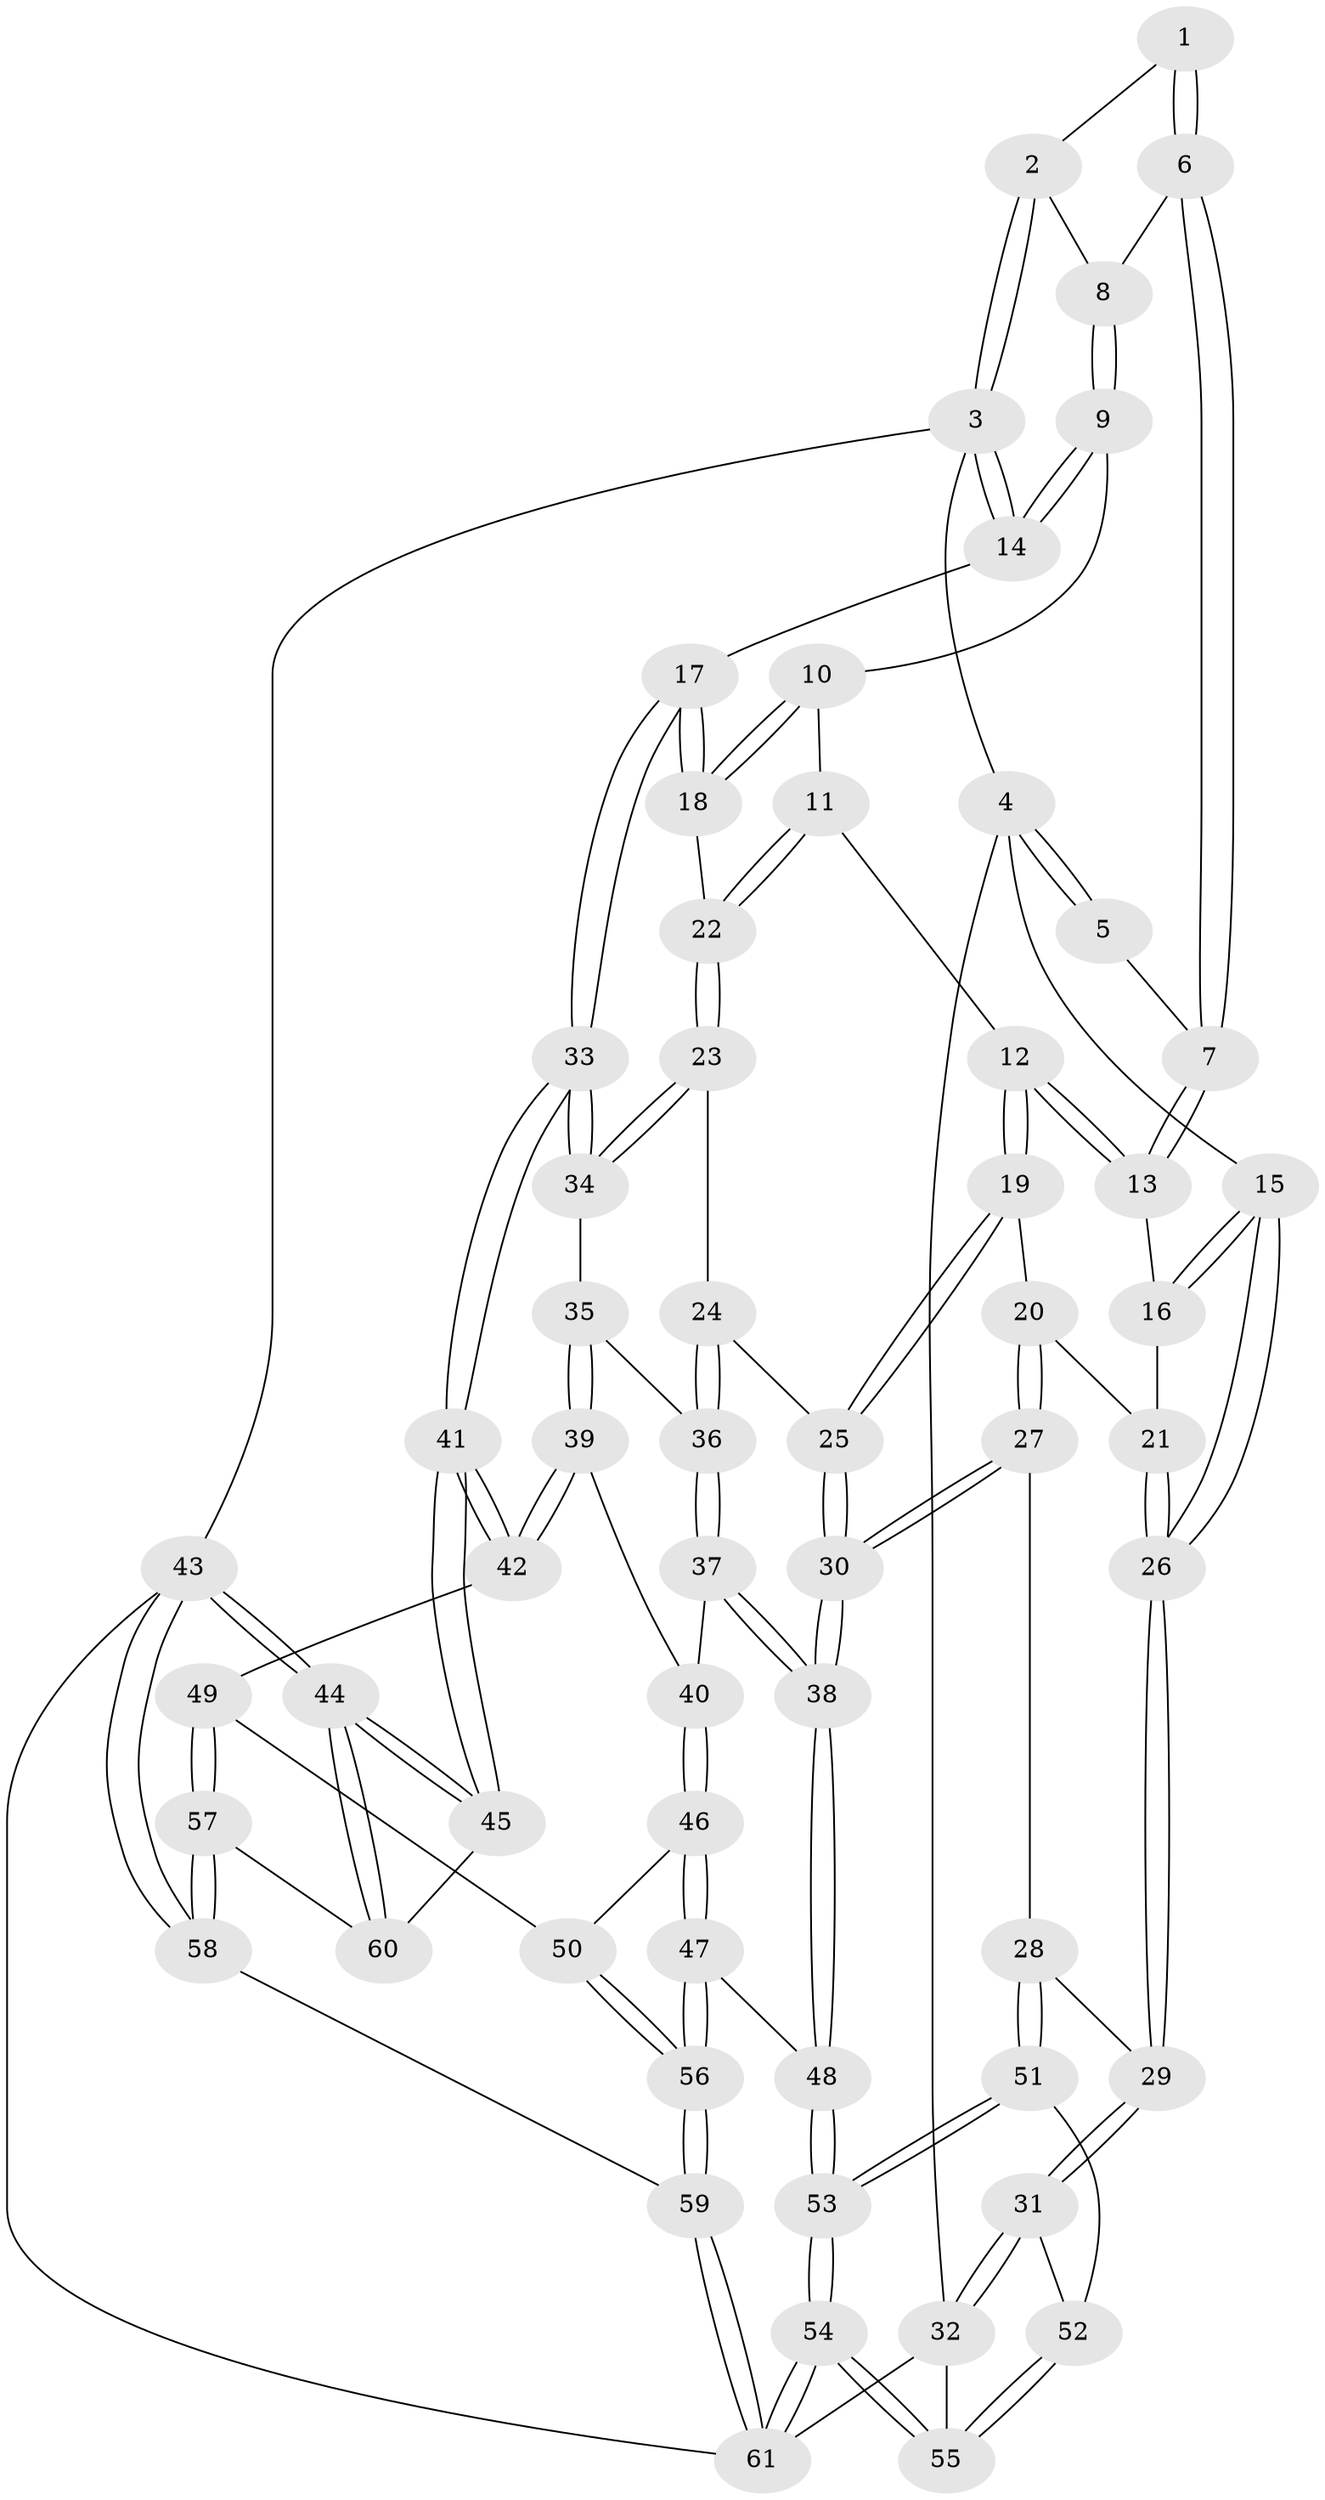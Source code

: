 // Generated by graph-tools (version 1.1) at 2025/51/03/09/25 03:51:02]
// undirected, 61 vertices, 149 edges
graph export_dot {
graph [start="1"]
  node [color=gray90,style=filled];
  1 [pos="+0.7269705715203872+0"];
  2 [pos="+0.9581929851101849+0"];
  3 [pos="+1+0"];
  4 [pos="+0+0"];
  5 [pos="+0.5648621148553+0"];
  6 [pos="+0.7629502884653456+0.07801375930771892"];
  7 [pos="+0.5483939314780135+0.1794354495291539"];
  8 [pos="+0.8599763024659339+0.16495236283879935"];
  9 [pos="+0.8717984529832369+0.1777948296274108"];
  10 [pos="+0.8587646776045151+0.19660365005731986"];
  11 [pos="+0.5917670850007535+0.2564422879356467"];
  12 [pos="+0.5761066846409959+0.2484195524482083"];
  13 [pos="+0.5439852180208455+0.18607674842062435"];
  14 [pos="+1+0.1656811517365818"];
  15 [pos="+0+0"];
  16 [pos="+0.4740563376124511+0.18238045150683066"];
  17 [pos="+1+0.3936959657427361"];
  18 [pos="+0.7972722868272841+0.3509015133397711"];
  19 [pos="+0.5388579037841071+0.3442281506048323"];
  20 [pos="+0.37767454549503376+0.34896974123979"];
  21 [pos="+0.3723572876349545+0.32540395127035643"];
  22 [pos="+0.7591808615039267+0.40471473021060467"];
  23 [pos="+0.7591722186432363+0.43201680743417076"];
  24 [pos="+0.7558833422816308+0.4356690893920002"];
  25 [pos="+0.5189874938942148+0.4804734718984602"];
  26 [pos="+0+0.13890156875499554"];
  27 [pos="+0.3736353465966266+0.556796130552417"];
  28 [pos="+0.2606780907908965+0.56991430192357"];
  29 [pos="+0+0.1956138331711195"];
  30 [pos="+0.434302976733309+0.5737512282563955"];
  31 [pos="+0+0.734534597040931"];
  32 [pos="+0+0.8183167864507351"];
  33 [pos="+1+0.5897698309230074"];
  34 [pos="+0.9145303909657555+0.5063748927098943"];
  35 [pos="+0.8067066016263831+0.6094869048256115"];
  36 [pos="+0.7311358919173037+0.5414263657022197"];
  37 [pos="+0.65707040542313+0.6485485244524728"];
  38 [pos="+0.45170973893090666+0.5959273386537515"];
  39 [pos="+0.8169493922099416+0.639399154470686"];
  40 [pos="+0.6685236527957833+0.6667204413077124"];
  41 [pos="+1+0.6199306441730233"];
  42 [pos="+0.8984553789370577+0.7122742343809481"];
  43 [pos="+1+1"];
  44 [pos="+1+1"];
  45 [pos="+1+0.637316700787587"];
  46 [pos="+0.7050107583466262+0.764945272049528"];
  47 [pos="+0.48214449811108834+0.8442192705686322"];
  48 [pos="+0.47251161593739077+0.8367403402064887"];
  49 [pos="+0.7792730519992768+0.809285115420803"];
  50 [pos="+0.7487123067033705+0.8006181512146763"];
  51 [pos="+0.21210460774338508+0.6551283604845037"];
  52 [pos="+0.0887982814827273+0.7238960959071798"];
  53 [pos="+0.2971105866891143+0.8907423578727662"];
  54 [pos="+0.21395212184084073+1"];
  55 [pos="+0.153581608002718+0.9595375614816317"];
  56 [pos="+0.5659657147029837+1"];
  57 [pos="+0.8211631911287138+0.9037606197162172"];
  58 [pos="+0.7722640768136048+1"];
  59 [pos="+0.5928669831439355+1"];
  60 [pos="+0.8883459851112211+0.900056060852636"];
  61 [pos="+0.2232475431174839+1"];
  1 -- 2;
  1 -- 6;
  1 -- 6;
  2 -- 3;
  2 -- 3;
  2 -- 8;
  3 -- 4;
  3 -- 14;
  3 -- 14;
  3 -- 43;
  4 -- 5;
  4 -- 5;
  4 -- 15;
  4 -- 32;
  5 -- 7;
  6 -- 7;
  6 -- 7;
  6 -- 8;
  7 -- 13;
  7 -- 13;
  8 -- 9;
  8 -- 9;
  9 -- 10;
  9 -- 14;
  9 -- 14;
  10 -- 11;
  10 -- 18;
  10 -- 18;
  11 -- 12;
  11 -- 22;
  11 -- 22;
  12 -- 13;
  12 -- 13;
  12 -- 19;
  12 -- 19;
  13 -- 16;
  14 -- 17;
  15 -- 16;
  15 -- 16;
  15 -- 26;
  15 -- 26;
  16 -- 21;
  17 -- 18;
  17 -- 18;
  17 -- 33;
  17 -- 33;
  18 -- 22;
  19 -- 20;
  19 -- 25;
  19 -- 25;
  20 -- 21;
  20 -- 27;
  20 -- 27;
  21 -- 26;
  21 -- 26;
  22 -- 23;
  22 -- 23;
  23 -- 24;
  23 -- 34;
  23 -- 34;
  24 -- 25;
  24 -- 36;
  24 -- 36;
  25 -- 30;
  25 -- 30;
  26 -- 29;
  26 -- 29;
  27 -- 28;
  27 -- 30;
  27 -- 30;
  28 -- 29;
  28 -- 51;
  28 -- 51;
  29 -- 31;
  29 -- 31;
  30 -- 38;
  30 -- 38;
  31 -- 32;
  31 -- 32;
  31 -- 52;
  32 -- 55;
  32 -- 61;
  33 -- 34;
  33 -- 34;
  33 -- 41;
  33 -- 41;
  34 -- 35;
  35 -- 36;
  35 -- 39;
  35 -- 39;
  36 -- 37;
  36 -- 37;
  37 -- 38;
  37 -- 38;
  37 -- 40;
  38 -- 48;
  38 -- 48;
  39 -- 40;
  39 -- 42;
  39 -- 42;
  40 -- 46;
  40 -- 46;
  41 -- 42;
  41 -- 42;
  41 -- 45;
  41 -- 45;
  42 -- 49;
  43 -- 44;
  43 -- 44;
  43 -- 58;
  43 -- 58;
  43 -- 61;
  44 -- 45;
  44 -- 45;
  44 -- 60;
  44 -- 60;
  45 -- 60;
  46 -- 47;
  46 -- 47;
  46 -- 50;
  47 -- 48;
  47 -- 56;
  47 -- 56;
  48 -- 53;
  48 -- 53;
  49 -- 50;
  49 -- 57;
  49 -- 57;
  50 -- 56;
  50 -- 56;
  51 -- 52;
  51 -- 53;
  51 -- 53;
  52 -- 55;
  52 -- 55;
  53 -- 54;
  53 -- 54;
  54 -- 55;
  54 -- 55;
  54 -- 61;
  54 -- 61;
  56 -- 59;
  56 -- 59;
  57 -- 58;
  57 -- 58;
  57 -- 60;
  58 -- 59;
  59 -- 61;
  59 -- 61;
}
